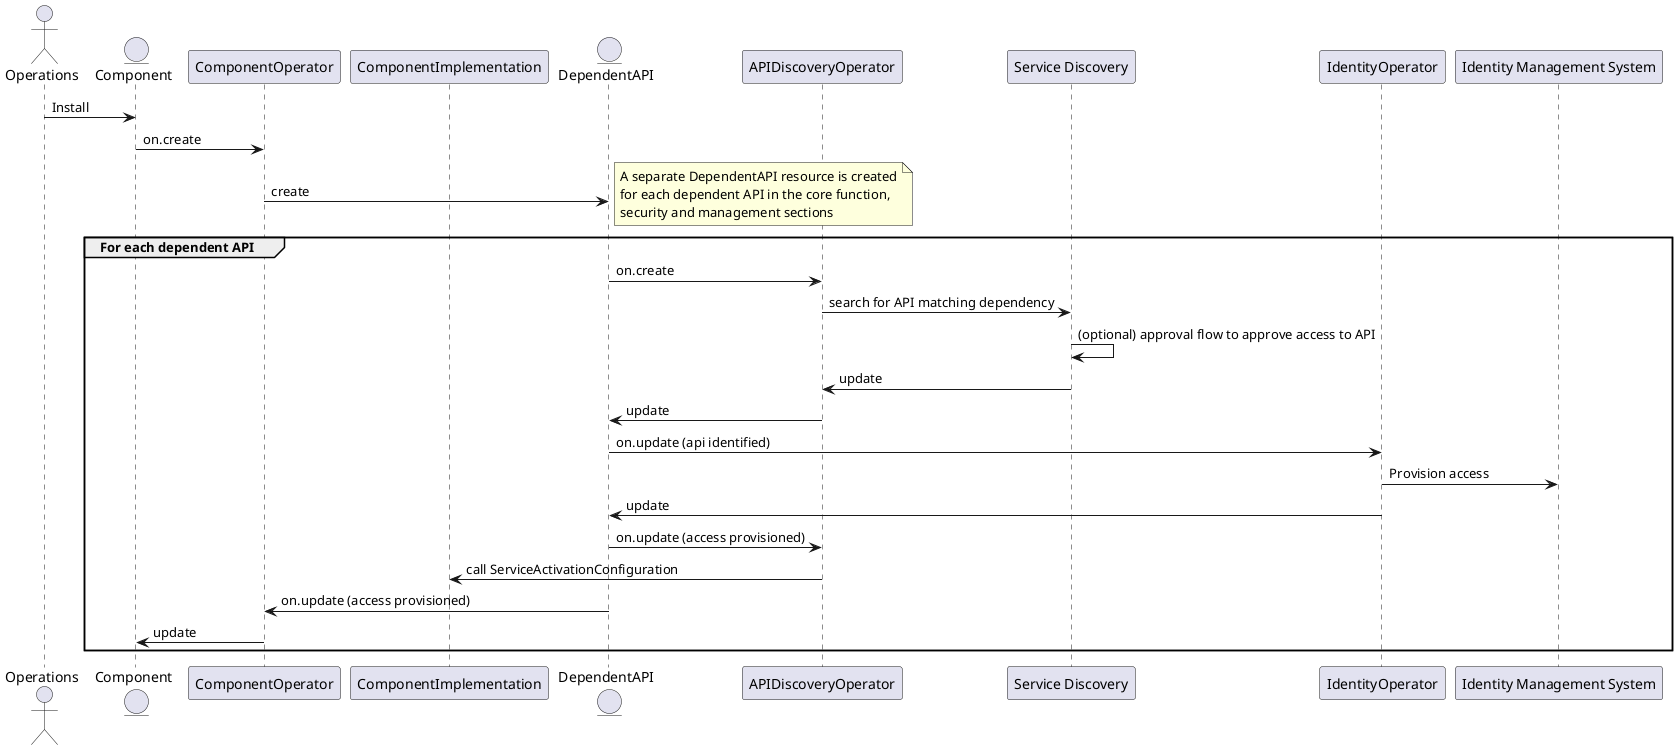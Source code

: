 @startuml

actor Operations
entity Component
participant ComponentOperator
participant ComponentImplementation
entity DependentAPI
participant APIDiscoveryOperator



Component <- Operations : Install
Component -> ComponentOperator: on.create 
ComponentOperator -> DependentAPI: create
note right
    A separate DependentAPI resource is created
    for each dependent API in the core function,
    security and management sections
end note
group For each dependent API
    DependentAPI -> APIDiscoveryOperator: on.create 
    APIDiscoveryOperator -> "Service Discovery" : search for API matching dependency
    "Service Discovery" -> "Service Discovery" : (optional) approval flow to approve access to API
    APIDiscoveryOperator <- "Service Discovery" : update
    DependentAPI <- APIDiscoveryOperator: update
    DependentAPI -> IdentityOperator: on.update (api identified)
    IdentityOperator -> "Identity Management System" : Provision access
    DependentAPI <- IdentityOperator: update
    DependentAPI -> APIDiscoveryOperator: on.update (access provisioned)
    ComponentImplementation <- APIDiscoveryOperator: call ServiceActivationConfiguration
    ComponentOperator <- DependentAPI: on.update (access provisioned)
    Component <- ComponentOperator: update 
end


@enduml